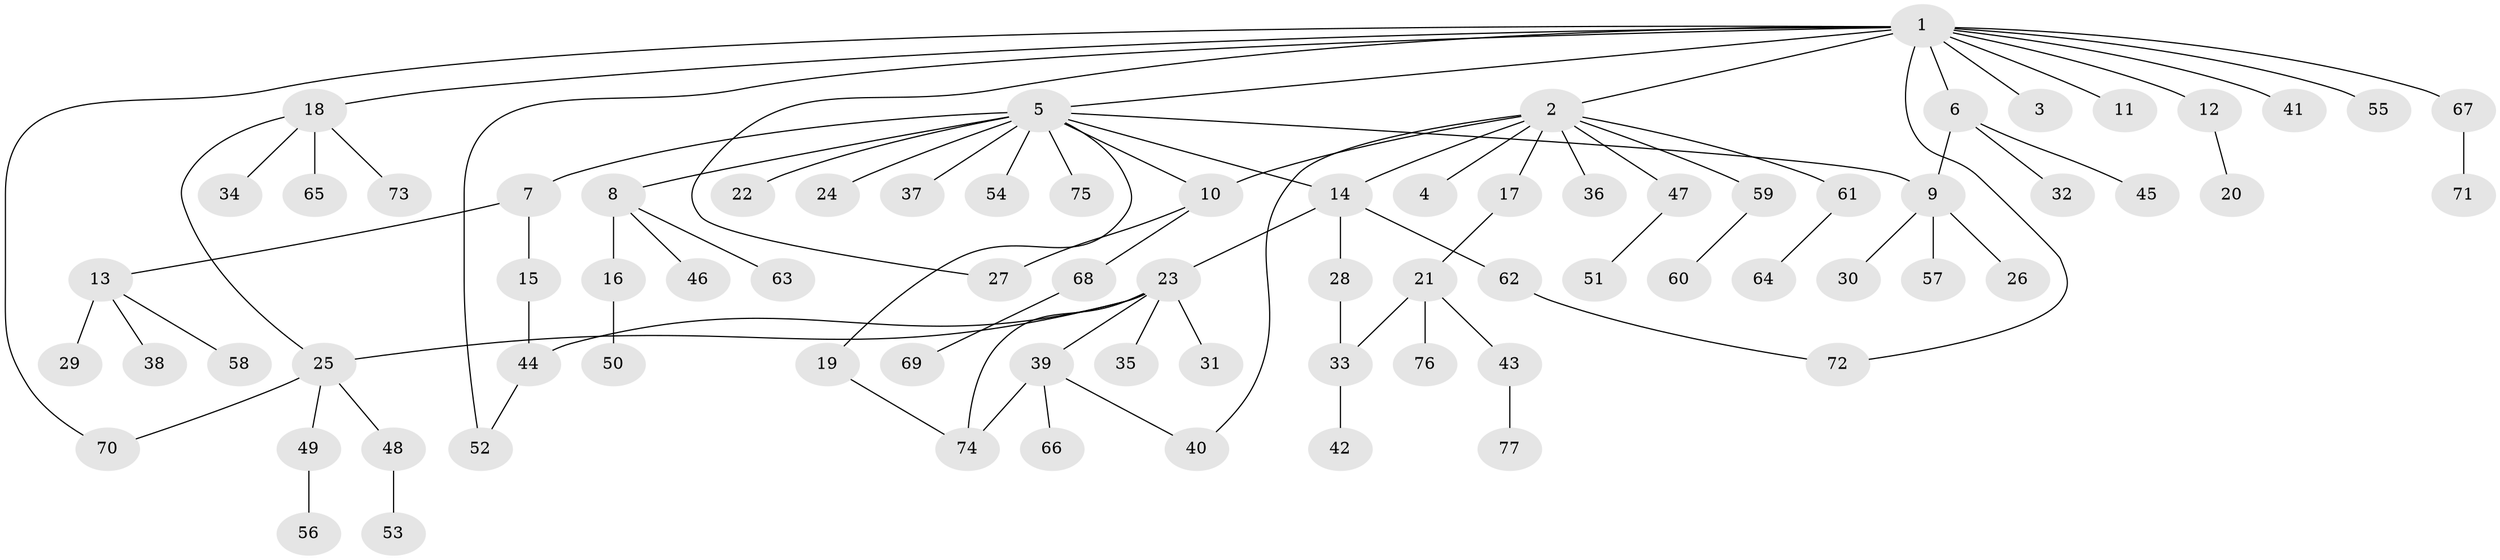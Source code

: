 // coarse degree distribution, {14: 0.01818181818181818, 10: 0.01818181818181818, 1: 0.6, 11: 0.01818181818181818, 3: 0.09090909090909091, 4: 0.05454545454545454, 5: 0.05454545454545454, 2: 0.12727272727272726, 8: 0.01818181818181818}
// Generated by graph-tools (version 1.1) at 2025/51/02/27/25 19:51:56]
// undirected, 77 vertices, 89 edges
graph export_dot {
graph [start="1"]
  node [color=gray90,style=filled];
  1;
  2;
  3;
  4;
  5;
  6;
  7;
  8;
  9;
  10;
  11;
  12;
  13;
  14;
  15;
  16;
  17;
  18;
  19;
  20;
  21;
  22;
  23;
  24;
  25;
  26;
  27;
  28;
  29;
  30;
  31;
  32;
  33;
  34;
  35;
  36;
  37;
  38;
  39;
  40;
  41;
  42;
  43;
  44;
  45;
  46;
  47;
  48;
  49;
  50;
  51;
  52;
  53;
  54;
  55;
  56;
  57;
  58;
  59;
  60;
  61;
  62;
  63;
  64;
  65;
  66;
  67;
  68;
  69;
  70;
  71;
  72;
  73;
  74;
  75;
  76;
  77;
  1 -- 2;
  1 -- 3;
  1 -- 5;
  1 -- 6;
  1 -- 11;
  1 -- 12;
  1 -- 18;
  1 -- 27;
  1 -- 41;
  1 -- 52;
  1 -- 55;
  1 -- 67;
  1 -- 70;
  1 -- 72;
  2 -- 4;
  2 -- 10;
  2 -- 14;
  2 -- 17;
  2 -- 36;
  2 -- 40;
  2 -- 47;
  2 -- 59;
  2 -- 61;
  5 -- 7;
  5 -- 8;
  5 -- 9;
  5 -- 10;
  5 -- 14;
  5 -- 19;
  5 -- 22;
  5 -- 24;
  5 -- 37;
  5 -- 54;
  5 -- 75;
  6 -- 9;
  6 -- 32;
  6 -- 45;
  7 -- 13;
  7 -- 15;
  8 -- 16;
  8 -- 46;
  8 -- 63;
  9 -- 26;
  9 -- 30;
  9 -- 57;
  10 -- 27;
  10 -- 68;
  12 -- 20;
  13 -- 29;
  13 -- 38;
  13 -- 58;
  14 -- 23;
  14 -- 28;
  14 -- 62;
  15 -- 44;
  16 -- 50;
  17 -- 21;
  18 -- 25;
  18 -- 34;
  18 -- 65;
  18 -- 73;
  19 -- 74;
  21 -- 33;
  21 -- 43;
  21 -- 76;
  23 -- 25;
  23 -- 31;
  23 -- 35;
  23 -- 39;
  23 -- 44;
  23 -- 74;
  25 -- 48;
  25 -- 49;
  25 -- 70;
  28 -- 33;
  33 -- 42;
  39 -- 40;
  39 -- 66;
  39 -- 74;
  43 -- 77;
  44 -- 52;
  47 -- 51;
  48 -- 53;
  49 -- 56;
  59 -- 60;
  61 -- 64;
  62 -- 72;
  67 -- 71;
  68 -- 69;
}
